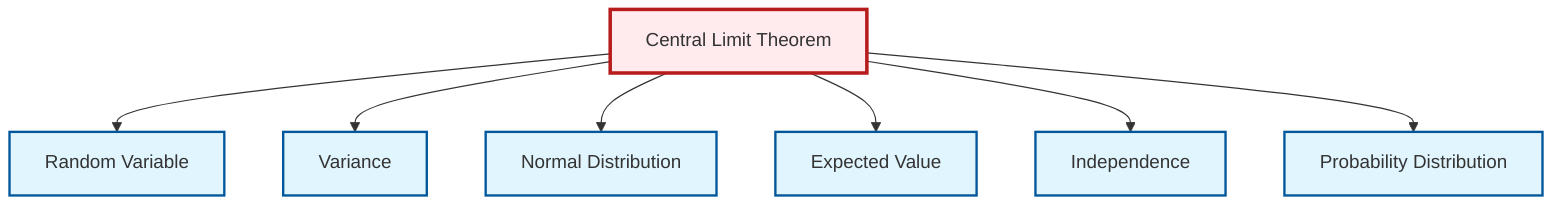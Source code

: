 graph TD
    classDef definition fill:#e1f5fe,stroke:#01579b,stroke-width:2px
    classDef theorem fill:#f3e5f5,stroke:#4a148c,stroke-width:2px
    classDef axiom fill:#fff3e0,stroke:#e65100,stroke-width:2px
    classDef example fill:#e8f5e9,stroke:#1b5e20,stroke-width:2px
    classDef current fill:#ffebee,stroke:#b71c1c,stroke-width:3px
    thm-central-limit["Central Limit Theorem"]:::theorem
    def-expectation["Expected Value"]:::definition
    def-random-variable["Random Variable"]:::definition
    def-variance["Variance"]:::definition
    def-independence["Independence"]:::definition
    def-normal-distribution["Normal Distribution"]:::definition
    def-probability-distribution["Probability Distribution"]:::definition
    thm-central-limit --> def-random-variable
    thm-central-limit --> def-variance
    thm-central-limit --> def-normal-distribution
    thm-central-limit --> def-expectation
    thm-central-limit --> def-independence
    thm-central-limit --> def-probability-distribution
    class thm-central-limit current